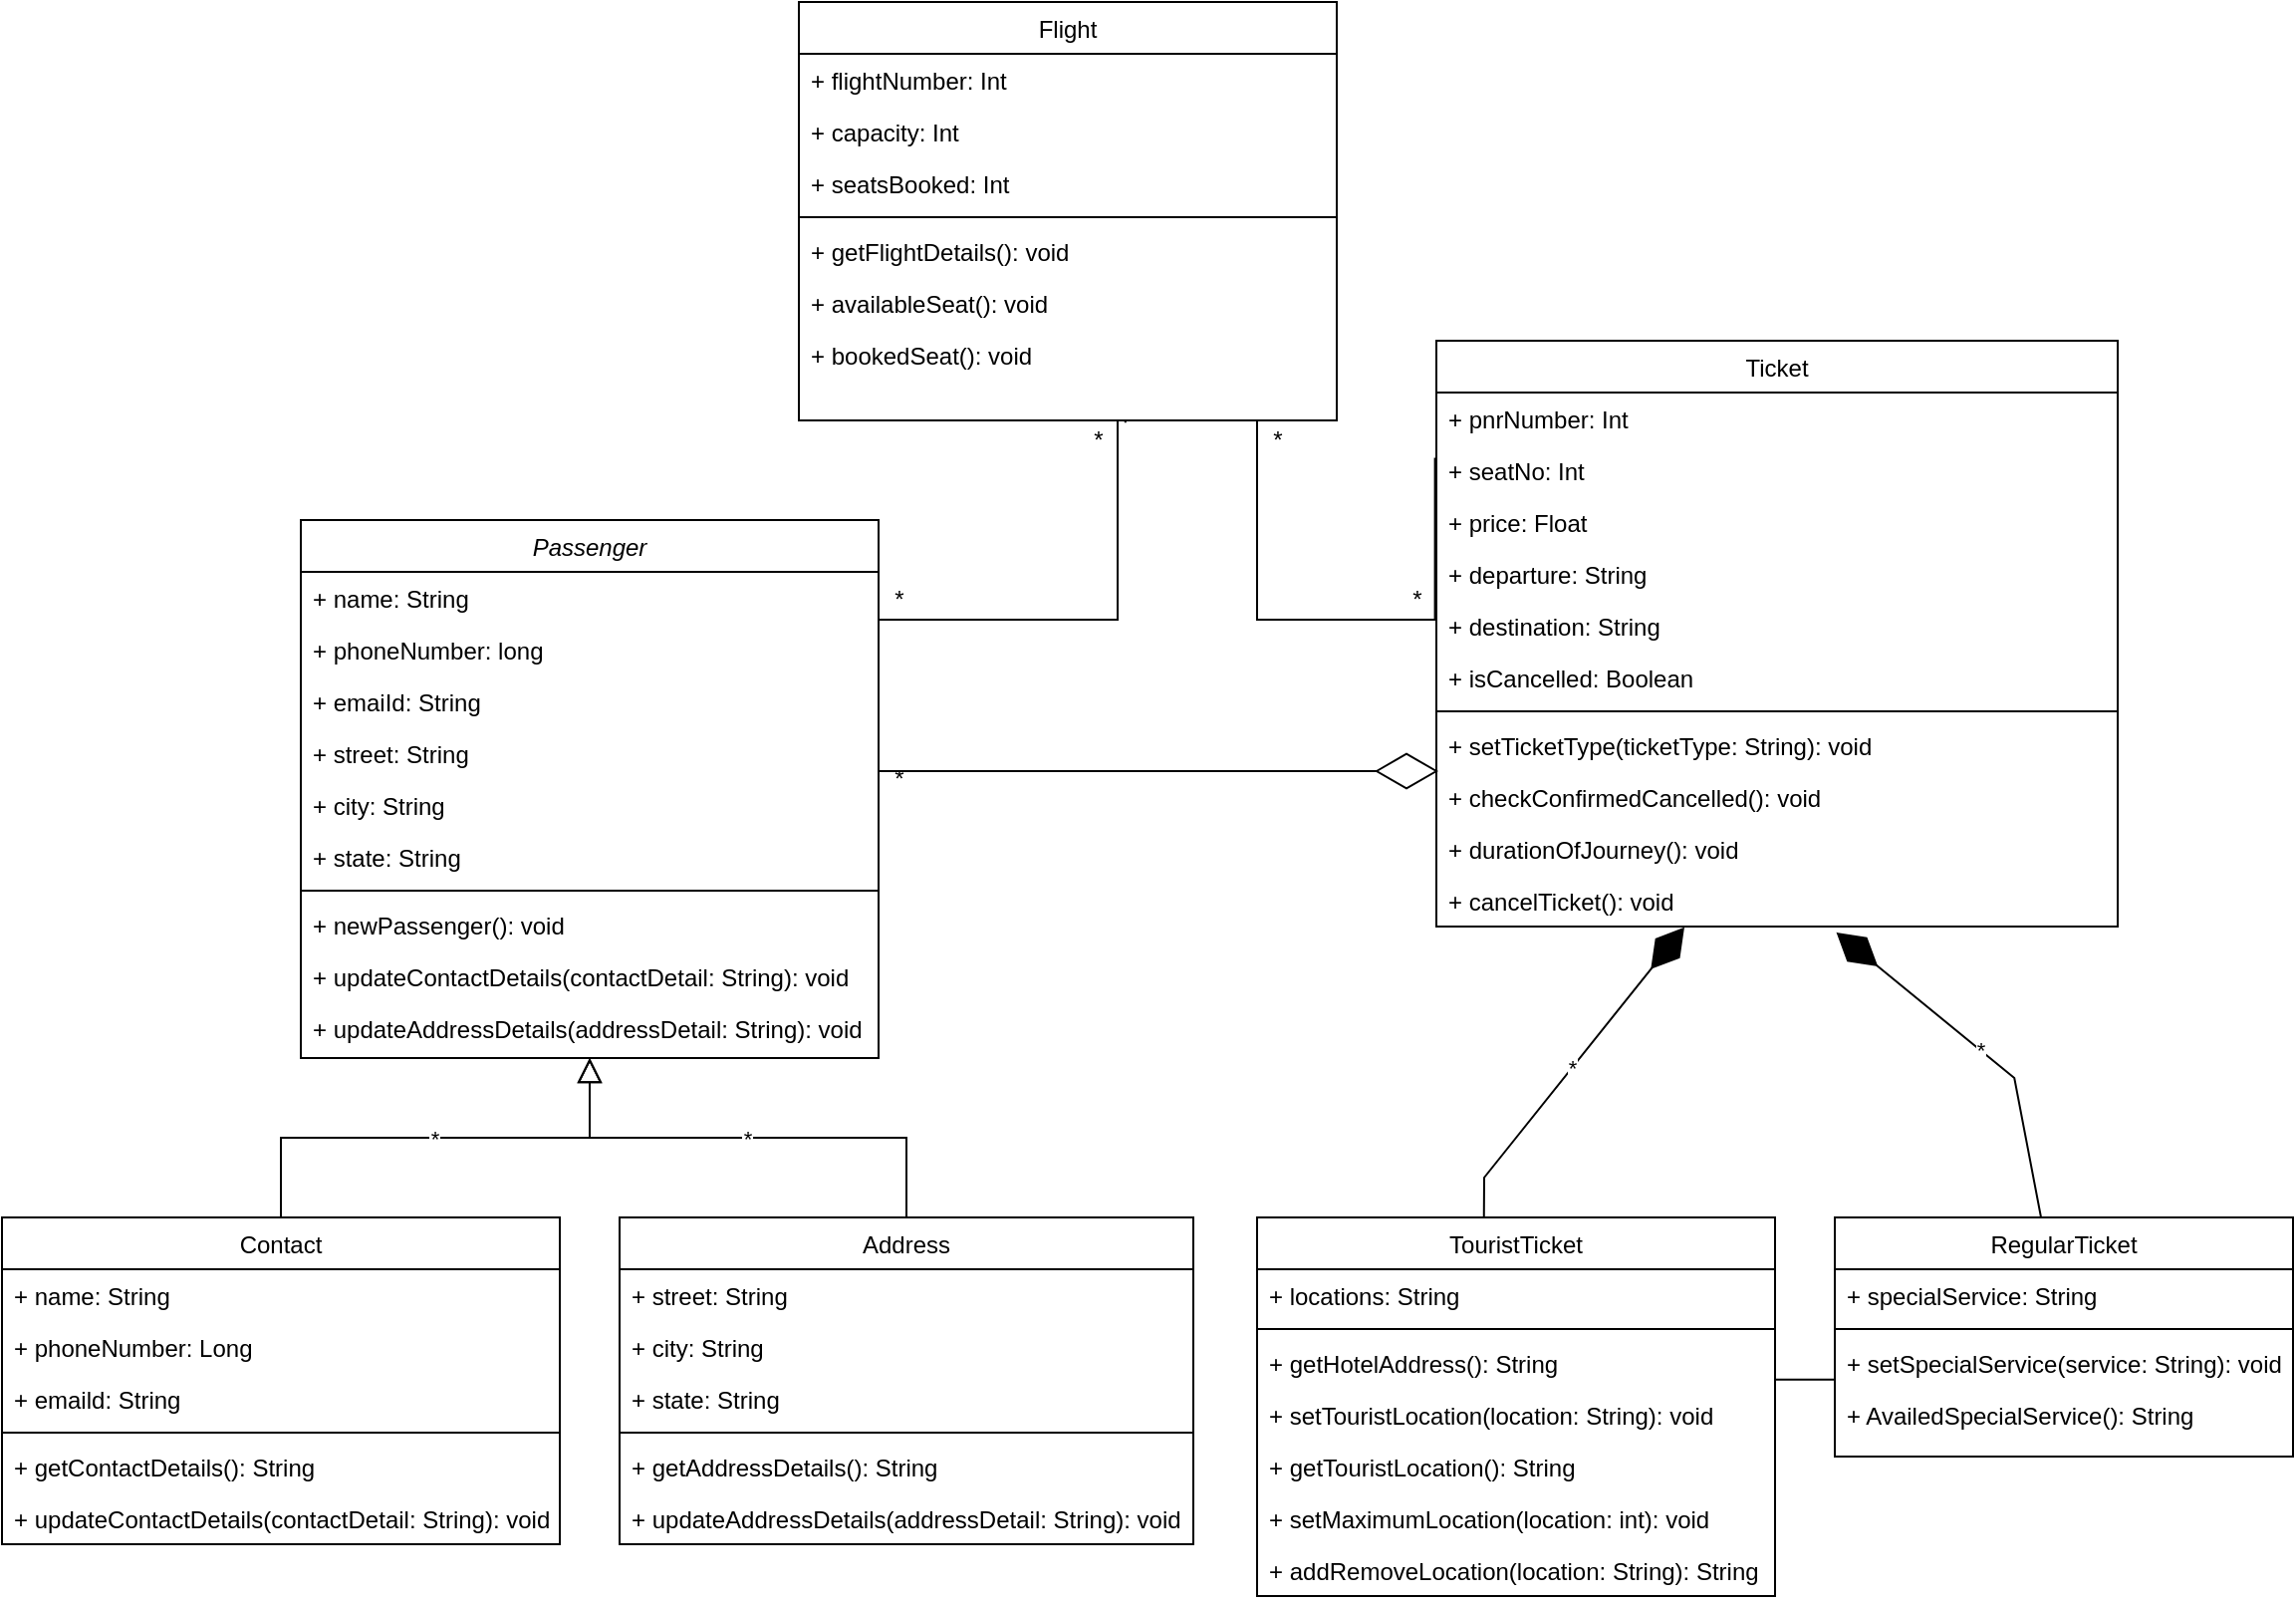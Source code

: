 <mxfile version="17.5.0" type="device"><diagram id="C5RBs43oDa-KdzZeNtuy" name="Page-1"><mxGraphModel dx="1965" dy="1679" grid="1" gridSize="10" guides="1" tooltips="1" connect="1" arrows="1" fold="1" page="1" pageScale="1" pageWidth="827" pageHeight="1169" math="0" shadow="0"><root><mxCell id="WIyWlLk6GJQsqaUBKTNV-0"/><mxCell id="WIyWlLk6GJQsqaUBKTNV-1" parent="WIyWlLk6GJQsqaUBKTNV-0"/><mxCell id="zkfFHV4jXpPFQw0GAbJ--0" value="Passenger" style="swimlane;fontStyle=2;align=center;verticalAlign=top;childLayout=stackLayout;horizontal=1;startSize=26;horizontalStack=0;resizeParent=1;resizeLast=0;collapsible=1;marginBottom=0;rounded=0;shadow=0;strokeWidth=1;" parent="WIyWlLk6GJQsqaUBKTNV-1" vertex="1"><mxGeometry x="40" y="120" width="290" height="270" as="geometry"><mxRectangle x="230" y="140" width="160" height="26" as="alternateBounds"/></mxGeometry></mxCell><mxCell id="zkfFHV4jXpPFQw0GAbJ--1" value="+ name: String" style="text;align=left;verticalAlign=top;spacingLeft=4;spacingRight=4;overflow=hidden;rotatable=0;points=[[0,0.5],[1,0.5]];portConstraint=eastwest;" parent="zkfFHV4jXpPFQw0GAbJ--0" vertex="1"><mxGeometry y="26" width="290" height="26" as="geometry"/></mxCell><mxCell id="zkfFHV4jXpPFQw0GAbJ--2" value="+ phoneNumber: long" style="text;align=left;verticalAlign=top;spacingLeft=4;spacingRight=4;overflow=hidden;rotatable=0;points=[[0,0.5],[1,0.5]];portConstraint=eastwest;rounded=0;shadow=0;html=0;" parent="zkfFHV4jXpPFQw0GAbJ--0" vertex="1"><mxGeometry y="52" width="290" height="26" as="geometry"/></mxCell><mxCell id="RAzXiUlUOyP8DymZJ8r6-17" value="+ emaiId: String " style="text;align=left;verticalAlign=top;spacingLeft=4;spacingRight=4;overflow=hidden;rotatable=0;points=[[0,0.5],[1,0.5]];portConstraint=eastwest;rounded=0;shadow=0;html=0;" parent="zkfFHV4jXpPFQw0GAbJ--0" vertex="1"><mxGeometry y="78" width="290" height="26" as="geometry"/></mxCell><mxCell id="zkfFHV4jXpPFQw0GAbJ--3" value="+ street: String " style="text;align=left;verticalAlign=top;spacingLeft=4;spacingRight=4;overflow=hidden;rotatable=0;points=[[0,0.5],[1,0.5]];portConstraint=eastwest;rounded=0;shadow=0;html=0;" parent="zkfFHV4jXpPFQw0GAbJ--0" vertex="1"><mxGeometry y="104" width="290" height="26" as="geometry"/></mxCell><mxCell id="bYVCoNRx-AjdUiywerrK-0" value="+ city: String " style="text;align=left;verticalAlign=top;spacingLeft=4;spacingRight=4;overflow=hidden;rotatable=0;points=[[0,0.5],[1,0.5]];portConstraint=eastwest;rounded=0;shadow=0;html=0;" parent="zkfFHV4jXpPFQw0GAbJ--0" vertex="1"><mxGeometry y="130" width="290" height="26" as="geometry"/></mxCell><mxCell id="RAzXiUlUOyP8DymZJ8r6-19" value="+ state: String " style="text;align=left;verticalAlign=top;spacingLeft=4;spacingRight=4;overflow=hidden;rotatable=0;points=[[0,0.5],[1,0.5]];portConstraint=eastwest;rounded=0;shadow=0;html=0;" parent="zkfFHV4jXpPFQw0GAbJ--0" vertex="1"><mxGeometry y="156" width="290" height="26" as="geometry"/></mxCell><mxCell id="zkfFHV4jXpPFQw0GAbJ--4" value="" style="line;html=1;strokeWidth=1;align=left;verticalAlign=middle;spacingTop=-1;spacingLeft=3;spacingRight=3;rotatable=0;labelPosition=right;points=[];portConstraint=eastwest;" parent="zkfFHV4jXpPFQw0GAbJ--0" vertex="1"><mxGeometry y="182" width="290" height="8" as="geometry"/></mxCell><mxCell id="RAzXiUlUOyP8DymZJ8r6-21" value="+ newPassenger(): void" style="text;align=left;verticalAlign=top;spacingLeft=4;spacingRight=4;overflow=hidden;rotatable=0;points=[[0,0.5],[1,0.5]];portConstraint=eastwest;" parent="zkfFHV4jXpPFQw0GAbJ--0" vertex="1"><mxGeometry y="190" width="290" height="26" as="geometry"/></mxCell><mxCell id="RAzXiUlUOyP8DymZJ8r6-22" value="+ updateContactDetails(contactDetail: String): void" style="text;align=left;verticalAlign=top;spacingLeft=4;spacingRight=4;overflow=hidden;rotatable=0;points=[[0,0.5],[1,0.5]];portConstraint=eastwest;" parent="zkfFHV4jXpPFQw0GAbJ--0" vertex="1"><mxGeometry y="216" width="290" height="26" as="geometry"/></mxCell><mxCell id="RAzXiUlUOyP8DymZJ8r6-51" value="+ updateAddressDetails(addressDetail: String): void" style="text;align=left;verticalAlign=top;spacingLeft=4;spacingRight=4;overflow=hidden;rotatable=0;points=[[0,0.5],[1,0.5]];portConstraint=eastwest;" parent="zkfFHV4jXpPFQw0GAbJ--0" vertex="1"><mxGeometry y="242" width="290" height="26" as="geometry"/></mxCell><mxCell id="zkfFHV4jXpPFQw0GAbJ--6" value="Contact" style="swimlane;fontStyle=0;align=center;verticalAlign=top;childLayout=stackLayout;horizontal=1;startSize=26;horizontalStack=0;resizeParent=1;resizeLast=0;collapsible=1;marginBottom=0;rounded=0;shadow=0;strokeWidth=1;" parent="WIyWlLk6GJQsqaUBKTNV-1" vertex="1"><mxGeometry x="-110" y="470" width="280" height="164" as="geometry"><mxRectangle x="130" y="380" width="160" height="26" as="alternateBounds"/></mxGeometry></mxCell><mxCell id="RAzXiUlUOyP8DymZJ8r6-29" value="+ name: String" style="text;align=left;verticalAlign=top;spacingLeft=4;spacingRight=4;overflow=hidden;rotatable=0;points=[[0,0.5],[1,0.5]];portConstraint=eastwest;rounded=0;shadow=0;html=0;" parent="zkfFHV4jXpPFQw0GAbJ--6" vertex="1"><mxGeometry y="26" width="280" height="26" as="geometry"/></mxCell><mxCell id="RAzXiUlUOyP8DymZJ8r6-28" value="+ phoneNumber: Long" style="text;align=left;verticalAlign=top;spacingLeft=4;spacingRight=4;overflow=hidden;rotatable=0;points=[[0,0.5],[1,0.5]];portConstraint=eastwest;rounded=0;shadow=0;html=0;" parent="zkfFHV4jXpPFQw0GAbJ--6" vertex="1"><mxGeometry y="52" width="280" height="26" as="geometry"/></mxCell><mxCell id="zkfFHV4jXpPFQw0GAbJ--8" value="+ emaild: String" style="text;align=left;verticalAlign=top;spacingLeft=4;spacingRight=4;overflow=hidden;rotatable=0;points=[[0,0.5],[1,0.5]];portConstraint=eastwest;rounded=0;shadow=0;html=0;" parent="zkfFHV4jXpPFQw0GAbJ--6" vertex="1"><mxGeometry y="78" width="280" height="26" as="geometry"/></mxCell><mxCell id="zkfFHV4jXpPFQw0GAbJ--9" value="" style="line;html=1;strokeWidth=1;align=left;verticalAlign=middle;spacingTop=-1;spacingLeft=3;spacingRight=3;rotatable=0;labelPosition=right;points=[];portConstraint=eastwest;" parent="zkfFHV4jXpPFQw0GAbJ--6" vertex="1"><mxGeometry y="104" width="280" height="8" as="geometry"/></mxCell><mxCell id="RAzXiUlUOyP8DymZJ8r6-47" value="+ getContactDetails(): String" style="text;align=left;verticalAlign=top;spacingLeft=4;spacingRight=4;overflow=hidden;rotatable=0;points=[[0,0.5],[1,0.5]];portConstraint=eastwest;rounded=0;shadow=0;html=0;" parent="zkfFHV4jXpPFQw0GAbJ--6" vertex="1"><mxGeometry y="112" width="280" height="26" as="geometry"/></mxCell><mxCell id="RAzXiUlUOyP8DymZJ8r6-48" value="+ updateContactDetails(contactDetail: String): void" style="text;align=left;verticalAlign=top;spacingLeft=4;spacingRight=4;overflow=hidden;rotatable=0;points=[[0,0.5],[1,0.5]];portConstraint=eastwest;rounded=0;shadow=0;html=0;" parent="zkfFHV4jXpPFQw0GAbJ--6" vertex="1"><mxGeometry y="138" width="280" height="26" as="geometry"/></mxCell><mxCell id="zkfFHV4jXpPFQw0GAbJ--12" value="*" style="endArrow=block;endSize=10;endFill=0;shadow=0;strokeWidth=1;rounded=0;edgeStyle=elbowEdgeStyle;elbow=vertical;" parent="WIyWlLk6GJQsqaUBKTNV-1" source="zkfFHV4jXpPFQw0GAbJ--6" target="zkfFHV4jXpPFQw0GAbJ--0" edge="1"><mxGeometry width="160" relative="1" as="geometry"><mxPoint x="200" y="203" as="sourcePoint"/><mxPoint x="200" y="203" as="targetPoint"/></mxGeometry></mxCell><mxCell id="zkfFHV4jXpPFQw0GAbJ--13" value="Address" style="swimlane;fontStyle=0;align=center;verticalAlign=top;childLayout=stackLayout;horizontal=1;startSize=26;horizontalStack=0;resizeParent=1;resizeLast=0;collapsible=1;marginBottom=0;rounded=0;shadow=0;strokeWidth=1;" parent="WIyWlLk6GJQsqaUBKTNV-1" vertex="1"><mxGeometry x="200" y="470" width="288" height="164" as="geometry"><mxRectangle x="340" y="380" width="170" height="26" as="alternateBounds"/></mxGeometry></mxCell><mxCell id="RAzXiUlUOyP8DymZJ8r6-31" value="+ street: String" style="text;align=left;verticalAlign=top;spacingLeft=4;spacingRight=4;overflow=hidden;rotatable=0;points=[[0,0.5],[1,0.5]];portConstraint=eastwest;" parent="zkfFHV4jXpPFQw0GAbJ--13" vertex="1"><mxGeometry y="26" width="288" height="26" as="geometry"/></mxCell><mxCell id="RAzXiUlUOyP8DymZJ8r6-30" value="+ city: String" style="text;align=left;verticalAlign=top;spacingLeft=4;spacingRight=4;overflow=hidden;rotatable=0;points=[[0,0.5],[1,0.5]];portConstraint=eastwest;" parent="zkfFHV4jXpPFQw0GAbJ--13" vertex="1"><mxGeometry y="52" width="288" height="26" as="geometry"/></mxCell><mxCell id="zkfFHV4jXpPFQw0GAbJ--14" value="+ state: String" style="text;align=left;verticalAlign=top;spacingLeft=4;spacingRight=4;overflow=hidden;rotatable=0;points=[[0,0.5],[1,0.5]];portConstraint=eastwest;" parent="zkfFHV4jXpPFQw0GAbJ--13" vertex="1"><mxGeometry y="78" width="288" height="26" as="geometry"/></mxCell><mxCell id="zkfFHV4jXpPFQw0GAbJ--15" value="" style="line;html=1;strokeWidth=1;align=left;verticalAlign=middle;spacingTop=-1;spacingLeft=3;spacingRight=3;rotatable=0;labelPosition=right;points=[];portConstraint=eastwest;" parent="zkfFHV4jXpPFQw0GAbJ--13" vertex="1"><mxGeometry y="104" width="288" height="8" as="geometry"/></mxCell><mxCell id="RAzXiUlUOyP8DymZJ8r6-49" value="+ getAddressDetails(): String" style="text;align=left;verticalAlign=top;spacingLeft=4;spacingRight=4;overflow=hidden;rotatable=0;points=[[0,0.5],[1,0.5]];portConstraint=eastwest;" parent="zkfFHV4jXpPFQw0GAbJ--13" vertex="1"><mxGeometry y="112" width="288" height="26" as="geometry"/></mxCell><mxCell id="RAzXiUlUOyP8DymZJ8r6-50" value="+ updateAddressDetails(addressDetail: String): void" style="text;align=left;verticalAlign=top;spacingLeft=4;spacingRight=4;overflow=hidden;rotatable=0;points=[[0,0.5],[1,0.5]];portConstraint=eastwest;" parent="zkfFHV4jXpPFQw0GAbJ--13" vertex="1"><mxGeometry y="138" width="288" height="26" as="geometry"/></mxCell><mxCell id="zkfFHV4jXpPFQw0GAbJ--16" value="*" style="endArrow=block;endSize=10;endFill=0;shadow=0;strokeWidth=1;rounded=0;edgeStyle=elbowEdgeStyle;elbow=vertical;" parent="WIyWlLk6GJQsqaUBKTNV-1" source="zkfFHV4jXpPFQw0GAbJ--13" target="zkfFHV4jXpPFQw0GAbJ--0" edge="1"><mxGeometry width="160" relative="1" as="geometry"><mxPoint x="210" y="373" as="sourcePoint"/><mxPoint x="310" y="271" as="targetPoint"/></mxGeometry></mxCell><mxCell id="zkfFHV4jXpPFQw0GAbJ--17" value="Ticket" style="swimlane;fontStyle=0;align=center;verticalAlign=top;childLayout=stackLayout;horizontal=1;startSize=26;horizontalStack=0;resizeParent=1;resizeLast=0;collapsible=1;marginBottom=0;rounded=0;shadow=0;strokeWidth=1;" parent="WIyWlLk6GJQsqaUBKTNV-1" vertex="1"><mxGeometry x="610" y="30" width="342" height="294" as="geometry"><mxRectangle x="550" y="140" width="160" height="26" as="alternateBounds"/></mxGeometry></mxCell><mxCell id="RAzXiUlUOyP8DymZJ8r6-12" value="+ pnrNumber: Int" style="text;align=left;verticalAlign=top;spacingLeft=4;spacingRight=4;overflow=hidden;rotatable=0;points=[[0,0.5],[1,0.5]];portConstraint=eastwest;rounded=0;shadow=0;html=0;" parent="zkfFHV4jXpPFQw0GAbJ--17" vertex="1"><mxGeometry y="26" width="342" height="26" as="geometry"/></mxCell><mxCell id="zkfFHV4jXpPFQw0GAbJ--21" value="+ seatNo: Int" style="text;align=left;verticalAlign=top;spacingLeft=4;spacingRight=4;overflow=hidden;rotatable=0;points=[[0,0.5],[1,0.5]];portConstraint=eastwest;rounded=0;shadow=0;html=0;" parent="zkfFHV4jXpPFQw0GAbJ--17" vertex="1"><mxGeometry y="52" width="342" height="26" as="geometry"/></mxCell><mxCell id="zkfFHV4jXpPFQw0GAbJ--18" value="+ price: Float" style="text;align=left;verticalAlign=top;spacingLeft=4;spacingRight=4;overflow=hidden;rotatable=0;points=[[0,0.5],[1,0.5]];portConstraint=eastwest;" parent="zkfFHV4jXpPFQw0GAbJ--17" vertex="1"><mxGeometry y="78" width="342" height="26" as="geometry"/></mxCell><mxCell id="zkfFHV4jXpPFQw0GAbJ--19" value="+ departure: String" style="text;align=left;verticalAlign=top;spacingLeft=4;spacingRight=4;overflow=hidden;rotatable=0;points=[[0,0.5],[1,0.5]];portConstraint=eastwest;rounded=0;shadow=0;html=0;" parent="zkfFHV4jXpPFQw0GAbJ--17" vertex="1"><mxGeometry y="104" width="342" height="26" as="geometry"/></mxCell><mxCell id="RAzXiUlUOyP8DymZJ8r6-14" value="+ destination: String" style="text;align=left;verticalAlign=top;spacingLeft=4;spacingRight=4;overflow=hidden;rotatable=0;points=[[0,0.5],[1,0.5]];portConstraint=eastwest;rounded=0;shadow=0;html=0;" parent="zkfFHV4jXpPFQw0GAbJ--17" vertex="1"><mxGeometry y="130" width="342" height="26" as="geometry"/></mxCell><mxCell id="RAzXiUlUOyP8DymZJ8r6-13" value="+ isCancelled: Boolean" style="text;align=left;verticalAlign=top;spacingLeft=4;spacingRight=4;overflow=hidden;rotatable=0;points=[[0,0.5],[1,0.5]];portConstraint=eastwest;rounded=0;shadow=0;html=0;" parent="zkfFHV4jXpPFQw0GAbJ--17" vertex="1"><mxGeometry y="156" width="342" height="26" as="geometry"/></mxCell><mxCell id="zkfFHV4jXpPFQw0GAbJ--23" value="" style="line;html=1;strokeWidth=1;align=left;verticalAlign=middle;spacingTop=-1;spacingLeft=3;spacingRight=3;rotatable=0;labelPosition=right;points=[];portConstraint=eastwest;" parent="zkfFHV4jXpPFQw0GAbJ--17" vertex="1"><mxGeometry y="182" width="342" height="8" as="geometry"/></mxCell><mxCell id="zkfFHV4jXpPFQw0GAbJ--24" value="+ setTicketType(ticketType: String): void" style="text;align=left;verticalAlign=top;spacingLeft=4;spacingRight=4;overflow=hidden;rotatable=0;points=[[0,0.5],[1,0.5]];portConstraint=eastwest;" parent="zkfFHV4jXpPFQw0GAbJ--17" vertex="1"><mxGeometry y="190" width="342" height="26" as="geometry"/></mxCell><mxCell id="zkfFHV4jXpPFQw0GAbJ--25" value="+ checkConfirmedCancelled(): void" style="text;align=left;verticalAlign=top;spacingLeft=4;spacingRight=4;overflow=hidden;rotatable=0;points=[[0,0.5],[1,0.5]];portConstraint=eastwest;" parent="zkfFHV4jXpPFQw0GAbJ--17" vertex="1"><mxGeometry y="216" width="342" height="26" as="geometry"/></mxCell><mxCell id="RAzXiUlUOyP8DymZJ8r6-15" value="+ durationOfJourney(): void" style="text;align=left;verticalAlign=top;spacingLeft=4;spacingRight=4;overflow=hidden;rotatable=0;points=[[0,0.5],[1,0.5]];portConstraint=eastwest;" parent="zkfFHV4jXpPFQw0GAbJ--17" vertex="1"><mxGeometry y="242" width="342" height="26" as="geometry"/></mxCell><mxCell id="RAzXiUlUOyP8DymZJ8r6-16" value="+ cancelTicket(): void" style="text;align=left;verticalAlign=top;spacingLeft=4;spacingRight=4;overflow=hidden;rotatable=0;points=[[0,0.5],[1,0.5]];portConstraint=eastwest;" parent="zkfFHV4jXpPFQw0GAbJ--17" vertex="1"><mxGeometry y="268" width="342" height="26" as="geometry"/></mxCell><mxCell id="zkfFHV4jXpPFQw0GAbJ--26" value="" style="endArrow=open;shadow=0;strokeWidth=1;rounded=0;endFill=1;edgeStyle=elbowEdgeStyle;elbow=vertical;startArrow=none;" parent="WIyWlLk6GJQsqaUBKTNV-1" source="bYVCoNRx-AjdUiywerrK-5" target="zkfFHV4jXpPFQw0GAbJ--17" edge="1"><mxGeometry x="0.5" y="41" relative="1" as="geometry"><mxPoint x="380" y="192" as="sourcePoint"/><mxPoint x="540" y="192" as="targetPoint"/><mxPoint x="-40" y="32" as="offset"/></mxGeometry></mxCell><mxCell id="RAzXiUlUOyP8DymZJ8r6-23" value="*" style="text;html=1;align=center;verticalAlign=middle;resizable=0;points=[];autosize=1;" parent="WIyWlLk6GJQsqaUBKTNV-1" vertex="1"><mxGeometry x="330" y="240" width="20" height="20" as="geometry"/></mxCell><mxCell id="RAzXiUlUOyP8DymZJ8r6-24" value="*" style="text;html=1;align=center;verticalAlign=middle;resizable=0;points=[];autosize=1;" parent="WIyWlLk6GJQsqaUBKTNV-1" vertex="1"><mxGeometry x="590" y="240" width="20" height="20" as="geometry"/></mxCell><mxCell id="RAzXiUlUOyP8DymZJ8r6-32" value="TouristTicket" style="swimlane;fontStyle=0;align=center;verticalAlign=top;childLayout=stackLayout;horizontal=1;startSize=26;horizontalStack=0;resizeParent=1;resizeLast=0;collapsible=1;marginBottom=0;rounded=0;shadow=0;strokeWidth=1;" parent="WIyWlLk6GJQsqaUBKTNV-1" vertex="1"><mxGeometry x="520" y="470" width="260" height="190" as="geometry"><mxRectangle x="130" y="380" width="160" height="26" as="alternateBounds"/></mxGeometry></mxCell><mxCell id="RAzXiUlUOyP8DymZJ8r6-33" value="+ locations: String" style="text;align=left;verticalAlign=top;spacingLeft=4;spacingRight=4;overflow=hidden;rotatable=0;points=[[0,0.5],[1,0.5]];portConstraint=eastwest;rounded=0;shadow=0;html=0;" parent="RAzXiUlUOyP8DymZJ8r6-32" vertex="1"><mxGeometry y="26" width="260" height="26" as="geometry"/></mxCell><mxCell id="RAzXiUlUOyP8DymZJ8r6-36" value="" style="line;html=1;strokeWidth=1;align=left;verticalAlign=middle;spacingTop=-1;spacingLeft=3;spacingRight=3;rotatable=0;labelPosition=right;points=[];portConstraint=eastwest;" parent="RAzXiUlUOyP8DymZJ8r6-32" vertex="1"><mxGeometry y="52" width="260" height="8" as="geometry"/></mxCell><mxCell id="RAzXiUlUOyP8DymZJ8r6-52" value="+ getHotelAddress(): String" style="text;align=left;verticalAlign=top;spacingLeft=4;spacingRight=4;overflow=hidden;rotatable=0;points=[[0,0.5],[1,0.5]];portConstraint=eastwest;rounded=0;shadow=0;html=0;" parent="RAzXiUlUOyP8DymZJ8r6-32" vertex="1"><mxGeometry y="60" width="260" height="26" as="geometry"/></mxCell><mxCell id="RAzXiUlUOyP8DymZJ8r6-54" value="+ setTouristLocation(location: String): void" style="text;align=left;verticalAlign=top;spacingLeft=4;spacingRight=4;overflow=hidden;rotatable=0;points=[[0,0.5],[1,0.5]];portConstraint=eastwest;rounded=0;shadow=0;html=0;" parent="RAzXiUlUOyP8DymZJ8r6-32" vertex="1"><mxGeometry y="86" width="260" height="26" as="geometry"/></mxCell><mxCell id="RAzXiUlUOyP8DymZJ8r6-55" value="+ getTouristLocation(): String" style="text;align=left;verticalAlign=top;spacingLeft=4;spacingRight=4;overflow=hidden;rotatable=0;points=[[0,0.5],[1,0.5]];portConstraint=eastwest;rounded=0;shadow=0;html=0;" parent="RAzXiUlUOyP8DymZJ8r6-32" vertex="1"><mxGeometry y="112" width="260" height="26" as="geometry"/></mxCell><mxCell id="RAzXiUlUOyP8DymZJ8r6-56" value="+ setMaximumLocation(location: int): void" style="text;align=left;verticalAlign=top;spacingLeft=4;spacingRight=4;overflow=hidden;rotatable=0;points=[[0,0.5],[1,0.5]];portConstraint=eastwest;rounded=0;shadow=0;html=0;" parent="RAzXiUlUOyP8DymZJ8r6-32" vertex="1"><mxGeometry y="138" width="260" height="26" as="geometry"/></mxCell><mxCell id="RAzXiUlUOyP8DymZJ8r6-57" value="+ addRemoveLocation(location: String): String" style="text;align=left;verticalAlign=top;spacingLeft=4;spacingRight=4;overflow=hidden;rotatable=0;points=[[0,0.5],[1,0.5]];portConstraint=eastwest;rounded=0;shadow=0;html=0;" parent="RAzXiUlUOyP8DymZJ8r6-32" vertex="1"><mxGeometry y="164" width="260" height="26" as="geometry"/></mxCell><mxCell id="RAzXiUlUOyP8DymZJ8r6-38" value="RegularTicket" style="swimlane;fontStyle=0;align=center;verticalAlign=top;childLayout=stackLayout;horizontal=1;startSize=26;horizontalStack=0;resizeParent=1;resizeLast=0;collapsible=1;marginBottom=0;rounded=0;shadow=0;strokeWidth=1;" parent="WIyWlLk6GJQsqaUBKTNV-1" vertex="1"><mxGeometry x="810" y="470" width="230" height="120" as="geometry"><mxRectangle x="340" y="380" width="170" height="26" as="alternateBounds"/></mxGeometry></mxCell><mxCell id="RAzXiUlUOyP8DymZJ8r6-39" value="+ specialService: String" style="text;align=left;verticalAlign=top;spacingLeft=4;spacingRight=4;overflow=hidden;rotatable=0;points=[[0,0.5],[1,0.5]];portConstraint=eastwest;" parent="RAzXiUlUOyP8DymZJ8r6-38" vertex="1"><mxGeometry y="26" width="230" height="26" as="geometry"/></mxCell><mxCell id="RAzXiUlUOyP8DymZJ8r6-42" value="" style="line;html=1;strokeWidth=1;align=left;verticalAlign=middle;spacingTop=-1;spacingLeft=3;spacingRight=3;rotatable=0;labelPosition=right;points=[];portConstraint=eastwest;" parent="RAzXiUlUOyP8DymZJ8r6-38" vertex="1"><mxGeometry y="52" width="230" height="8" as="geometry"/></mxCell><mxCell id="RAzXiUlUOyP8DymZJ8r6-58" value="+ setSpecialService(service: String): void" style="text;align=left;verticalAlign=top;spacingLeft=4;spacingRight=4;overflow=hidden;rotatable=0;points=[[0,0.5],[1,0.5]];portConstraint=eastwest;" parent="RAzXiUlUOyP8DymZJ8r6-38" vertex="1"><mxGeometry y="60" width="230" height="26" as="geometry"/></mxCell><mxCell id="RAzXiUlUOyP8DymZJ8r6-59" value="+ AvailedSpecialService(): String" style="text;align=left;verticalAlign=top;spacingLeft=4;spacingRight=4;overflow=hidden;rotatable=0;points=[[0,0.5],[1,0.5]];portConstraint=eastwest;" parent="RAzXiUlUOyP8DymZJ8r6-38" vertex="1"><mxGeometry y="86" width="230" height="26" as="geometry"/></mxCell><mxCell id="RAzXiUlUOyP8DymZJ8r6-44" value="*" style="endArrow=diamondThin;endFill=1;endSize=24;html=1;rounded=0;exitX=0.438;exitY=0;exitDx=0;exitDy=0;exitPerimeter=0;entryX=0.364;entryY=1.014;entryDx=0;entryDy=0;entryPerimeter=0;" parent="WIyWlLk6GJQsqaUBKTNV-1" source="RAzXiUlUOyP8DymZJ8r6-32" target="RAzXiUlUOyP8DymZJ8r6-16" edge="1"><mxGeometry width="160" relative="1" as="geometry"><mxPoint x="610" y="450" as="sourcePoint"/><mxPoint x="780" y="450" as="targetPoint"/><Array as="points"><mxPoint x="634" y="450"/></Array></mxGeometry></mxCell><mxCell id="RAzXiUlUOyP8DymZJ8r6-60" value="Flight" style="swimlane;fontStyle=0;align=center;verticalAlign=top;childLayout=stackLayout;horizontal=1;startSize=26;horizontalStack=0;resizeParent=1;resizeLast=0;collapsible=1;marginBottom=0;rounded=0;shadow=0;strokeWidth=1;" parent="WIyWlLk6GJQsqaUBKTNV-1" vertex="1"><mxGeometry x="290" y="-140" width="270" height="210" as="geometry"><mxRectangle x="550" y="140" width="160" height="26" as="alternateBounds"/></mxGeometry></mxCell><mxCell id="RAzXiUlUOyP8DymZJ8r6-61" value="+ flightNumber: Int" style="text;align=left;verticalAlign=top;spacingLeft=4;spacingRight=4;overflow=hidden;rotatable=0;points=[[0,0.5],[1,0.5]];portConstraint=eastwest;rounded=0;shadow=0;html=0;" parent="RAzXiUlUOyP8DymZJ8r6-60" vertex="1"><mxGeometry y="26" width="270" height="26" as="geometry"/></mxCell><mxCell id="RAzXiUlUOyP8DymZJ8r6-62" value="+ capacity: Int" style="text;align=left;verticalAlign=top;spacingLeft=4;spacingRight=4;overflow=hidden;rotatable=0;points=[[0,0.5],[1,0.5]];portConstraint=eastwest;rounded=0;shadow=0;html=0;" parent="RAzXiUlUOyP8DymZJ8r6-60" vertex="1"><mxGeometry y="52" width="270" height="26" as="geometry"/></mxCell><mxCell id="RAzXiUlUOyP8DymZJ8r6-63" value="+ seatsBooked: Int" style="text;align=left;verticalAlign=top;spacingLeft=4;spacingRight=4;overflow=hidden;rotatable=0;points=[[0,0.5],[1,0.5]];portConstraint=eastwest;" parent="RAzXiUlUOyP8DymZJ8r6-60" vertex="1"><mxGeometry y="78" width="270" height="26" as="geometry"/></mxCell><mxCell id="RAzXiUlUOyP8DymZJ8r6-67" value="" style="line;html=1;strokeWidth=1;align=left;verticalAlign=middle;spacingTop=-1;spacingLeft=3;spacingRight=3;rotatable=0;labelPosition=right;points=[];portConstraint=eastwest;" parent="RAzXiUlUOyP8DymZJ8r6-60" vertex="1"><mxGeometry y="104" width="270" height="8" as="geometry"/></mxCell><mxCell id="RAzXiUlUOyP8DymZJ8r6-69" value="+ getFlightDetails(): void" style="text;align=left;verticalAlign=top;spacingLeft=4;spacingRight=4;overflow=hidden;rotatable=0;points=[[0,0.5],[1,0.5]];portConstraint=eastwest;" parent="RAzXiUlUOyP8DymZJ8r6-60" vertex="1"><mxGeometry y="112" width="270" height="26" as="geometry"/></mxCell><mxCell id="RAzXiUlUOyP8DymZJ8r6-70" value="+ availableSeat(): void" style="text;align=left;verticalAlign=top;spacingLeft=4;spacingRight=4;overflow=hidden;rotatable=0;points=[[0,0.5],[1,0.5]];portConstraint=eastwest;" parent="RAzXiUlUOyP8DymZJ8r6-60" vertex="1"><mxGeometry y="138" width="270" height="26" as="geometry"/></mxCell><mxCell id="RAzXiUlUOyP8DymZJ8r6-71" value="+ bookedSeat(): void" style="text;align=left;verticalAlign=top;spacingLeft=4;spacingRight=4;overflow=hidden;rotatable=0;points=[[0,0.5],[1,0.5]];portConstraint=eastwest;" parent="RAzXiUlUOyP8DymZJ8r6-60" vertex="1"><mxGeometry y="164" width="270" height="26" as="geometry"/></mxCell><mxCell id="RAzXiUlUOyP8DymZJ8r6-75" value="" style="endArrow=none;html=1;edgeStyle=orthogonalEdgeStyle;rounded=0;" parent="WIyWlLk6GJQsqaUBKTNV-1" edge="1"><mxGeometry relative="1" as="geometry"><mxPoint x="330" y="170" as="sourcePoint"/><mxPoint x="475" y="70" as="targetPoint"/><Array as="points"><mxPoint x="450" y="170"/><mxPoint x="450" y="70"/></Array></mxGeometry></mxCell><mxCell id="RAzXiUlUOyP8DymZJ8r6-78" value="" style="endArrow=none;html=1;edgeStyle=orthogonalEdgeStyle;rounded=0;exitX=-0.002;exitY=0.261;exitDx=0;exitDy=0;exitPerimeter=0;entryX=1.195;entryY=0.055;entryDx=0;entryDy=0;entryPerimeter=0;" parent="WIyWlLk6GJQsqaUBKTNV-1" source="zkfFHV4jXpPFQw0GAbJ--21" target="RAzXiUlUOyP8DymZJ8r6-79" edge="1"><mxGeometry relative="1" as="geometry"><mxPoint x="340" y="180" as="sourcePoint"/><mxPoint x="410" y="70" as="targetPoint"/><Array as="points"><mxPoint x="609" y="170"/><mxPoint x="520" y="170"/><mxPoint x="520" y="70"/><mxPoint x="454" y="70"/></Array></mxGeometry></mxCell><mxCell id="RAzXiUlUOyP8DymZJ8r6-79" value="*" style="text;html=1;align=center;verticalAlign=middle;resizable=0;points=[];autosize=1;" parent="WIyWlLk6GJQsqaUBKTNV-1" vertex="1"><mxGeometry x="430" y="70" width="20" height="20" as="geometry"/></mxCell><mxCell id="RAzXiUlUOyP8DymZJ8r6-80" value="*" style="text;html=1;align=center;verticalAlign=middle;resizable=0;points=[];autosize=1;" parent="WIyWlLk6GJQsqaUBKTNV-1" vertex="1"><mxGeometry x="520" y="70" width="20" height="20" as="geometry"/></mxCell><mxCell id="RAzXiUlUOyP8DymZJ8r6-81" value="*" style="text;html=1;align=center;verticalAlign=middle;resizable=0;points=[];autosize=1;" parent="WIyWlLk6GJQsqaUBKTNV-1" vertex="1"><mxGeometry x="330" y="150" width="20" height="20" as="geometry"/></mxCell><mxCell id="RAzXiUlUOyP8DymZJ8r6-82" value="*" style="text;html=1;align=center;verticalAlign=middle;resizable=0;points=[];autosize=1;" parent="WIyWlLk6GJQsqaUBKTNV-1" vertex="1"><mxGeometry x="590" y="150" width="20" height="20" as="geometry"/></mxCell><mxCell id="bYVCoNRx-AjdUiywerrK-5" value="" style="html=1;whiteSpace=wrap;aspect=fixed;shape=isoRectangle;fillColor=#FFFFFF;" parent="WIyWlLk6GJQsqaUBKTNV-1" vertex="1"><mxGeometry x="580" y="237" width="30" height="18" as="geometry"/></mxCell><mxCell id="bYVCoNRx-AjdUiywerrK-6" value="" style="endArrow=none;shadow=0;strokeWidth=1;rounded=0;endFill=1;edgeStyle=elbowEdgeStyle;elbow=vertical;" parent="WIyWlLk6GJQsqaUBKTNV-1" source="zkfFHV4jXpPFQw0GAbJ--0" target="bYVCoNRx-AjdUiywerrK-5" edge="1"><mxGeometry x="0.5" y="41" relative="1" as="geometry"><mxPoint x="330" y="254.529" as="sourcePoint"/><mxPoint x="610" y="254.529" as="targetPoint"/><mxPoint x="-40" y="32" as="offset"/></mxGeometry></mxCell><mxCell id="bYVCoNRx-AjdUiywerrK-17" value="*" style="endArrow=diamondThin;endFill=1;endSize=24;html=1;rounded=0;entryX=0.587;entryY=1.113;entryDx=0;entryDy=0;entryPerimeter=0;" parent="WIyWlLk6GJQsqaUBKTNV-1" source="RAzXiUlUOyP8DymZJ8r6-38" target="RAzXiUlUOyP8DymZJ8r6-16" edge="1"><mxGeometry width="160" relative="1" as="geometry"><mxPoint x="900" y="420" as="sourcePoint"/><mxPoint x="1000.608" y="274.364" as="targetPoint"/><Array as="points"><mxPoint x="900.12" y="400"/></Array></mxGeometry></mxCell><mxCell id="bYVCoNRx-AjdUiywerrK-18" value="" style="endArrow=none;html=1;rounded=0;" parent="WIyWlLk6GJQsqaUBKTNV-1" edge="1"><mxGeometry width="50" height="50" relative="1" as="geometry"><mxPoint x="780" y="551.41" as="sourcePoint"/><mxPoint x="810" y="551.41" as="targetPoint"/></mxGeometry></mxCell></root></mxGraphModel></diagram></mxfile>